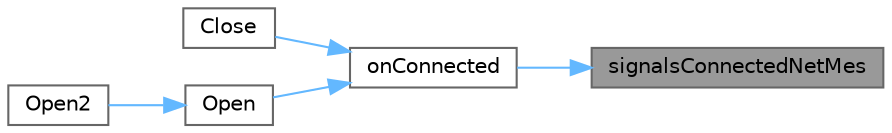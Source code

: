 digraph "signalsConnectedNetMes"
{
 // LATEX_PDF_SIZE
  bgcolor="transparent";
  edge [fontname=Helvetica,fontsize=10,labelfontname=Helvetica,labelfontsize=10];
  node [fontname=Helvetica,fontsize=10,shape=box,height=0.2,width=0.4];
  rankdir="RL";
  Node1 [id="Node000001",label="signalsConnectedNetMes",height=0.2,width=0.4,color="gray40", fillcolor="grey60", style="filled", fontcolor="black",tooltip="处理一个新的连接到达"];
  Node1 -> Node2 [id="edge1_Node000001_Node000002",dir="back",color="steelblue1",style="solid",tooltip=" "];
  Node2 [id="Node000002",label="onConnected",height=0.2,width=0.4,color="grey40", fillcolor="white", style="filled",URL="$class_c_web_socket_client.html#a683f5665bf529328a56ade89e73c40b7",tooltip="处理连接成功"];
  Node2 -> Node3 [id="edge2_Node000002_Node000003",dir="back",color="steelblue1",style="solid",tooltip=" "];
  Node3 [id="Node000003",label="Close",height=0.2,width=0.4,color="grey40", fillcolor="white", style="filled",URL="$class_c_web_socket_client.html#a8700f41100bbdeb13d0ad1fe6ab20496",tooltip="关闭连接"];
  Node2 -> Node4 [id="edge3_Node000002_Node000004",dir="back",color="steelblue1",style="solid",tooltip=" "];
  Node4 [id="Node000004",label="Open",height=0.2,width=0.4,color="grey40", fillcolor="white", style="filled",URL="$class_c_web_socket_client.html#a30caf2516d5886881522b55fe9168bd2",tooltip="打开指定地址的网络连接"];
  Node4 -> Node5 [id="edge4_Node000004_Node000005",dir="back",color="steelblue1",style="solid",tooltip=" "];
  Node5 [id="Node000005",label="Open2",height=0.2,width=0.4,color="grey40", fillcolor="white", style="filled",URL="$class_c_web_socket_client.html#af28b99e86e383edc1bc190f65aae3176",tooltip="打开指定地址的网络连接"];
}
